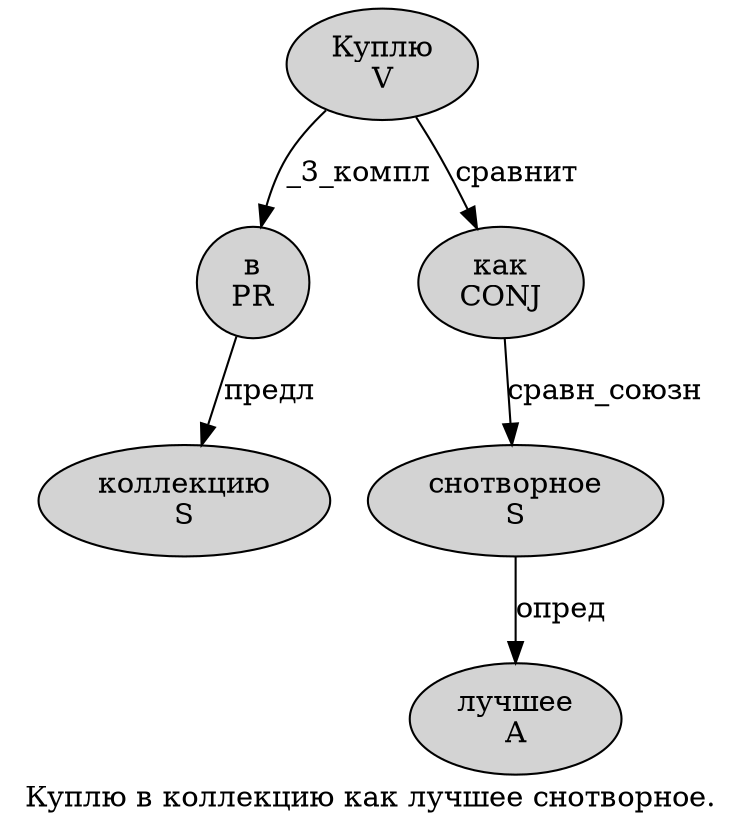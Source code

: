 digraph SENTENCE_2794 {
	graph [label="Куплю в коллекцию как лучшее снотворное."]
	node [style=filled]
		0 [label="Куплю
V" color="" fillcolor=lightgray penwidth=1 shape=ellipse]
		1 [label="в
PR" color="" fillcolor=lightgray penwidth=1 shape=ellipse]
		2 [label="коллекцию
S" color="" fillcolor=lightgray penwidth=1 shape=ellipse]
		3 [label="как
CONJ" color="" fillcolor=lightgray penwidth=1 shape=ellipse]
		4 [label="лучшее
A" color="" fillcolor=lightgray penwidth=1 shape=ellipse]
		5 [label="снотворное
S" color="" fillcolor=lightgray penwidth=1 shape=ellipse]
			3 -> 5 [label="сравн_союзн"]
			1 -> 2 [label="предл"]
			5 -> 4 [label="опред"]
			0 -> 1 [label="_3_компл"]
			0 -> 3 [label="сравнит"]
}